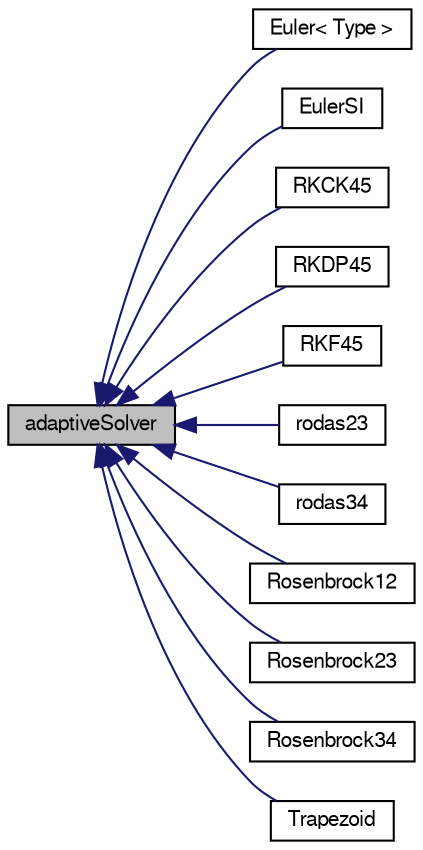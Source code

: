 digraph "adaptiveSolver"
{
  bgcolor="transparent";
  edge [fontname="FreeSans",fontsize="10",labelfontname="FreeSans",labelfontsize="10"];
  node [fontname="FreeSans",fontsize="10",shape=record];
  rankdir="LR";
  Node0 [label="adaptiveSolver",height=0.2,width=0.4,color="black", fillcolor="grey75", style="filled", fontcolor="black"];
  Node0 -> Node1 [dir="back",color="midnightblue",fontsize="10",style="solid",fontname="FreeSans"];
  Node1 [label="Euler\< Type \>",height=0.2,width=0.4,color="black",URL="$a23842.html",tooltip="Euler-implicit integration. "];
  Node0 -> Node2 [dir="back",color="midnightblue",fontsize="10",style="solid",fontname="FreeSans"];
  Node2 [label="EulerSI",height=0.2,width=0.4,color="black",URL="$a25550.html",tooltip="Semi-implicit Euler ODE solver of order (0)1. "];
  Node0 -> Node3 [dir="back",color="midnightblue",fontsize="10",style="solid",fontname="FreeSans"];
  Node3 [label="RKCK45",height=0.2,width=0.4,color="black",URL="$a25562.html",tooltip="4/5th Order Cash-Karp Runge-Kutta ODE solver. "];
  Node0 -> Node4 [dir="back",color="midnightblue",fontsize="10",style="solid",fontname="FreeSans"];
  Node4 [label="RKDP45",height=0.2,width=0.4,color="black",URL="$a25566.html",tooltip="4/5th Order Dormand–Prince Runge-Kutta ODE solver. "];
  Node0 -> Node5 [dir="back",color="midnightblue",fontsize="10",style="solid",fontname="FreeSans"];
  Node5 [label="RKF45",height=0.2,width=0.4,color="black",URL="$a25570.html",tooltip="4/5th Order Runge-Kutta-Fehlberg ODE solver "];
  Node0 -> Node6 [dir="back",color="midnightblue",fontsize="10",style="solid",fontname="FreeSans"];
  Node6 [label="rodas23",height=0.2,width=0.4,color="black",URL="$a25574.html",tooltip="L-stable, stiffly-accurate embedded Rosenbrock ODE solver of order (2)3. "];
  Node0 -> Node7 [dir="back",color="midnightblue",fontsize="10",style="solid",fontname="FreeSans"];
  Node7 [label="rodas34",height=0.2,width=0.4,color="black",URL="$a25578.html",tooltip="L-stable, stiffly-accurate embedded Rosenbrock ODE solver of order (3)4. "];
  Node0 -> Node8 [dir="back",color="midnightblue",fontsize="10",style="solid",fontname="FreeSans"];
  Node8 [label="Rosenbrock12",height=0.2,width=0.4,color="black",URL="$a25582.html",tooltip="L-stable embedded Rosenbrock ODE solver of order (1)2. "];
  Node0 -> Node9 [dir="back",color="midnightblue",fontsize="10",style="solid",fontname="FreeSans"];
  Node9 [label="Rosenbrock23",height=0.2,width=0.4,color="black",URL="$a25586.html",tooltip="L-stable embedded Rosenbrock ODE solver of order (2)3. "];
  Node0 -> Node10 [dir="back",color="midnightblue",fontsize="10",style="solid",fontname="FreeSans"];
  Node10 [label="Rosenbrock34",height=0.2,width=0.4,color="black",URL="$a25590.html",tooltip="L-stable embedded Rosenbrock ODE solver of order (3)4. "];
  Node0 -> Node11 [dir="back",color="midnightblue",fontsize="10",style="solid",fontname="FreeSans"];
  Node11 [label="Trapezoid",height=0.2,width=0.4,color="black",URL="$a25602.html",tooltip="Trapezoidal ODE solver of order (1)2. "];
}
